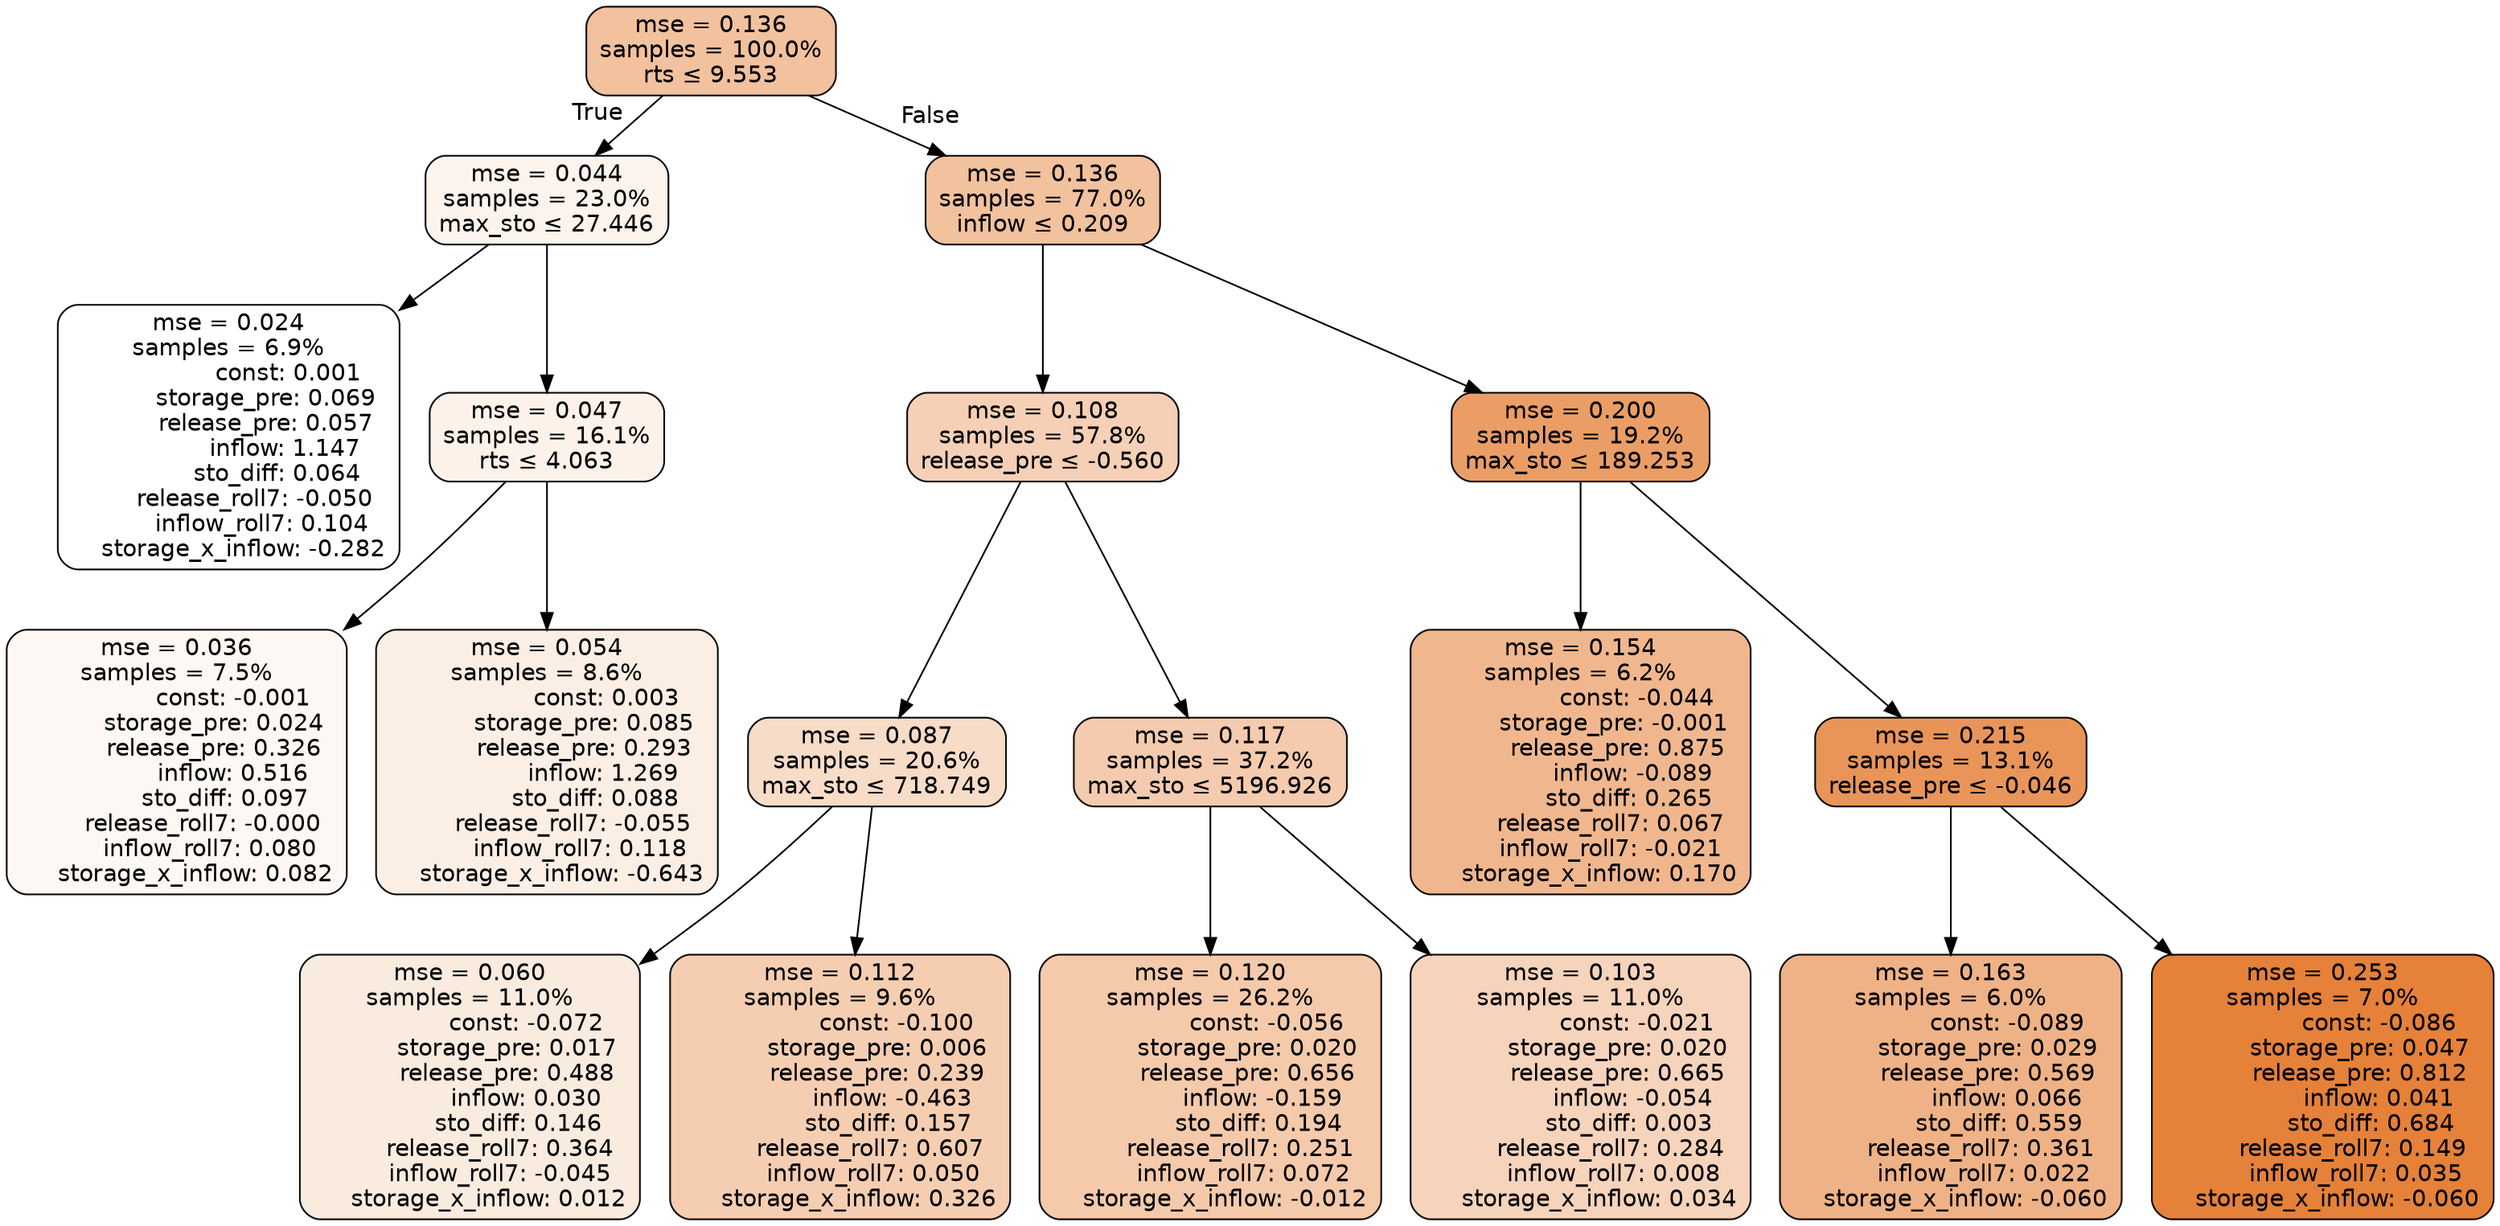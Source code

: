 digraph tree {
bgcolor="transparent"
node [shape=rectangle, style="filled, rounded", color="black", fontname=helvetica] ;
edge [fontname=helvetica] ;
	"0" [label="mse = 0.136
samples = 100.0%
rts &le; 9.553", fillcolor="#f2c19e"]
	"1" [label="mse = 0.044
samples = 23.0%
max_sto &le; 27.446", fillcolor="#fcf3ed"]
	"2" [label="mse = 0.024
samples = 6.9%
                const: 0.001
          storage_pre: 0.069
          release_pre: 0.057
               inflow: 1.147
             sto_diff: 0.064
       release_roll7: -0.050
         inflow_roll7: 0.104
    storage_x_inflow: -0.282", fillcolor="#ffffff"]
	"3" [label="mse = 0.047
samples = 16.1%
rts &le; 4.063", fillcolor="#fcf2ea"]
	"4" [label="mse = 0.036
samples = 7.5%
               const: -0.001
          storage_pre: 0.024
          release_pre: 0.326
               inflow: 0.516
             sto_diff: 0.097
       release_roll7: -0.000
         inflow_roll7: 0.080
     storage_x_inflow: 0.082", fillcolor="#fdf8f4"]
	"5" [label="mse = 0.054
samples = 8.6%
                const: 0.003
          storage_pre: 0.085
          release_pre: 0.293
               inflow: 1.269
             sto_diff: 0.088
       release_roll7: -0.055
         inflow_roll7: 0.118
    storage_x_inflow: -0.643", fillcolor="#fbeee5"]
	"6" [label="mse = 0.136
samples = 77.0%
inflow &le; 0.209", fillcolor="#f2c19e"]
	"7" [label="mse = 0.108
samples = 57.8%
release_pre &le; -0.560", fillcolor="#f5d0b6"]
	"8" [label="mse = 0.087
samples = 20.6%
max_sto &le; 718.749", fillcolor="#f7dcc8"]
	"9" [label="mse = 0.060
samples = 11.0%
               const: -0.072
          storage_pre: 0.017
          release_pre: 0.488
               inflow: 0.030
             sto_diff: 0.146
        release_roll7: 0.364
        inflow_roll7: -0.045
     storage_x_inflow: 0.012", fillcolor="#faebdf"]
	"10" [label="mse = 0.112
samples = 9.6%
               const: -0.100
          storage_pre: 0.006
          release_pre: 0.239
              inflow: -0.463
             sto_diff: 0.157
        release_roll7: 0.607
         inflow_roll7: 0.050
     storage_x_inflow: 0.326", fillcolor="#f5ceb2"]
	"11" [label="mse = 0.117
samples = 37.2%
max_sto &le; 5196.926", fillcolor="#f4cbae"]
	"12" [label="mse = 0.120
samples = 26.2%
               const: -0.056
          storage_pre: 0.020
          release_pre: 0.656
              inflow: -0.159
             sto_diff: 0.194
        release_roll7: 0.251
         inflow_roll7: 0.072
    storage_x_inflow: -0.012", fillcolor="#f4caab"]
	"13" [label="mse = 0.103
samples = 11.0%
               const: -0.021
          storage_pre: 0.020
          release_pre: 0.665
              inflow: -0.054
             sto_diff: 0.003
        release_roll7: 0.284
         inflow_roll7: 0.008
     storage_x_inflow: 0.034", fillcolor="#f6d3bb"]
	"14" [label="mse = 0.200
samples = 19.2%
max_sto &le; 189.253", fillcolor="#ea9e66"]
	"15" [label="mse = 0.154
samples = 6.2%
               const: -0.044
         storage_pre: -0.001
          release_pre: 0.875
              inflow: -0.089
             sto_diff: 0.265
        release_roll7: 0.067
        inflow_roll7: -0.021
     storage_x_inflow: 0.170", fillcolor="#f0b78e"]
	"16" [label="mse = 0.215
samples = 13.1%
release_pre &le; -0.046", fillcolor="#e99559"]
	"17" [label="mse = 0.163
samples = 6.0%
               const: -0.089
          storage_pre: 0.029
          release_pre: 0.569
               inflow: 0.066
             sto_diff: 0.559
        release_roll7: 0.361
         inflow_roll7: 0.022
    storage_x_inflow: -0.060", fillcolor="#efb286"]
	"18" [label="mse = 0.253
samples = 7.0%
               const: -0.086
          storage_pre: 0.047
          release_pre: 0.812
               inflow: 0.041
             sto_diff: 0.684
        release_roll7: 0.149
         inflow_roll7: 0.035
    storage_x_inflow: -0.060", fillcolor="#e58139"]

	"0" -> "1" [labeldistance=2.5, labelangle=45, headlabel="True"]
	"1" -> "2"
	"1" -> "3"
	"3" -> "4"
	"3" -> "5"
	"0" -> "6" [labeldistance=2.5, labelangle=-45, headlabel="False"]
	"6" -> "7"
	"7" -> "8"
	"8" -> "9"
	"8" -> "10"
	"7" -> "11"
	"11" -> "12"
	"11" -> "13"
	"6" -> "14"
	"14" -> "15"
	"14" -> "16"
	"16" -> "17"
	"16" -> "18"
}